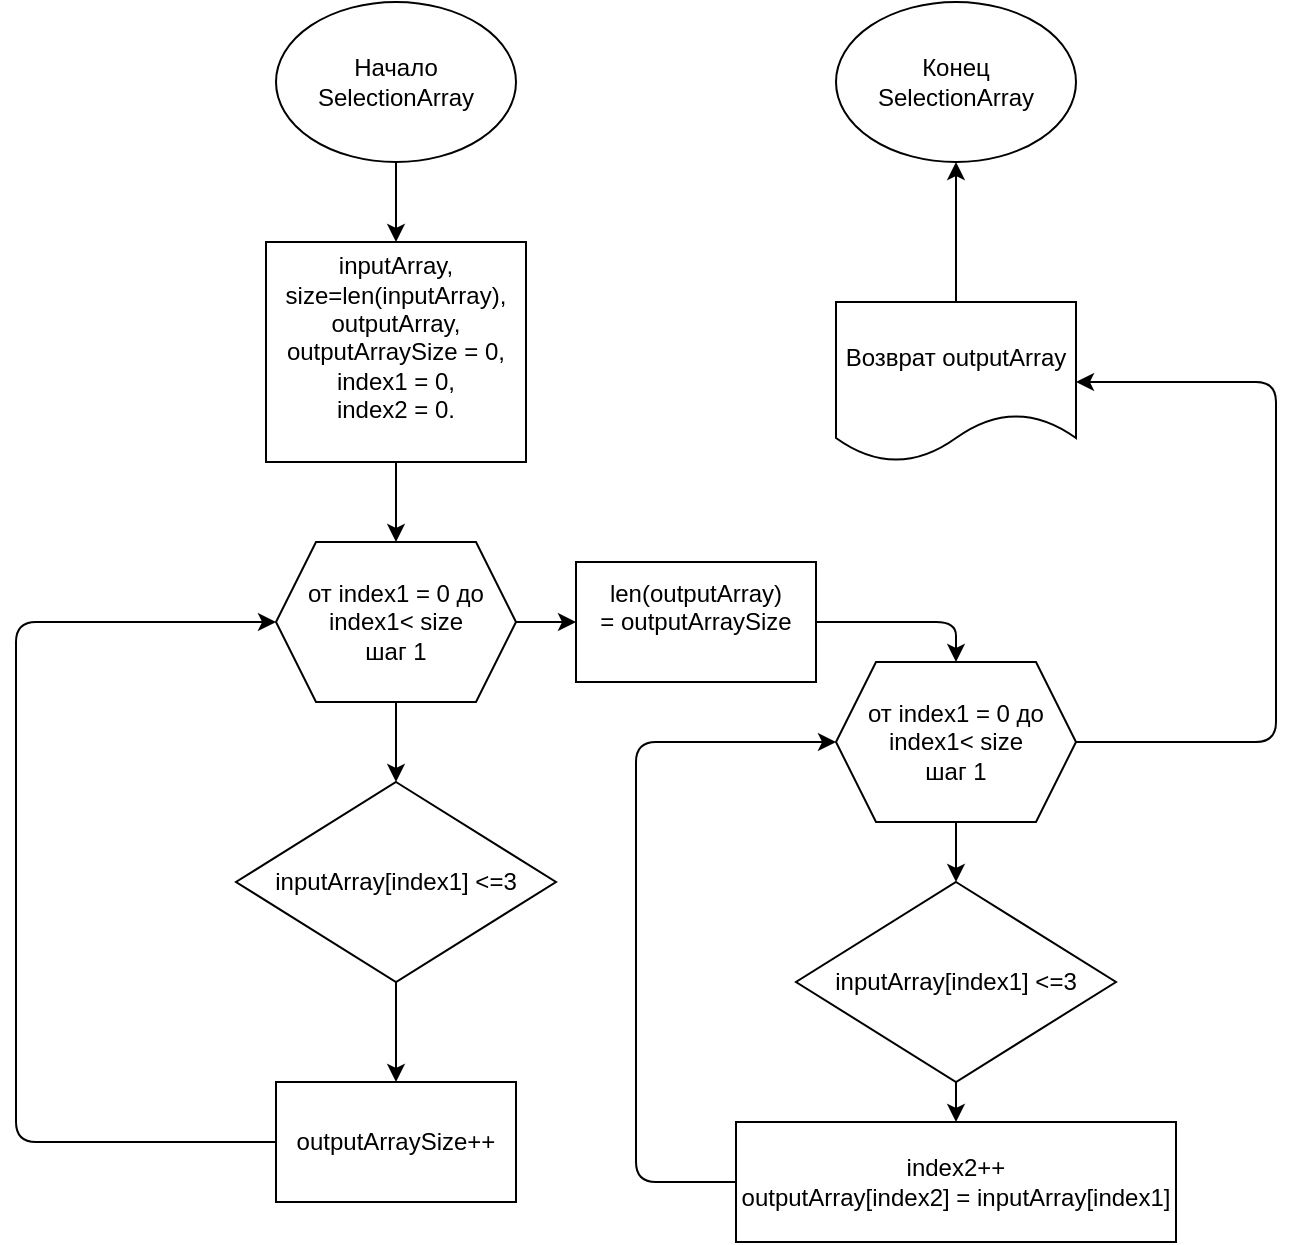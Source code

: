 <mxfile>
    <diagram id="LIwAxrXnvsplDZc6lKfg" name="Страница 1">
        <mxGraphModel dx="880" dy="332" grid="0" gridSize="10" guides="1" tooltips="1" connect="1" arrows="1" fold="1" page="1" pageScale="1" pageWidth="827" pageHeight="1169" math="0" shadow="0">
            <root>
                <mxCell id="0"/>
                <mxCell id="1" parent="0"/>
                <mxCell id="4" style="edgeStyle=none;html=1;exitX=0.5;exitY=1;exitDx=0;exitDy=0;entryX=0.5;entryY=0;entryDx=0;entryDy=0;" edge="1" parent="1" source="2" target="3">
                    <mxGeometry relative="1" as="geometry"/>
                </mxCell>
                <mxCell id="2" value="Начало&lt;br&gt;SelectionArray" style="ellipse;whiteSpace=wrap;html=1;" vertex="1" parent="1">
                    <mxGeometry x="260" y="10" width="120" height="80" as="geometry"/>
                </mxCell>
                <mxCell id="6" style="edgeStyle=none;html=1;exitX=0.5;exitY=1;exitDx=0;exitDy=0;entryX=0.5;entryY=0;entryDx=0;entryDy=0;" edge="1" parent="1" source="3" target="5">
                    <mxGeometry relative="1" as="geometry"/>
                </mxCell>
                <mxCell id="3" value="inputArray,&lt;br&gt;size=len(inputArray),&lt;br&gt;outputArray,&lt;br&gt;outputArraySize = 0,&lt;br&gt;index1 = 0,&lt;br&gt;index2 = 0.&lt;br&gt;&lt;span&gt;&amp;nbsp;&lt;/span&gt;" style="rounded=0;whiteSpace=wrap;html=1;" vertex="1" parent="1">
                    <mxGeometry x="255" y="130" width="130" height="110" as="geometry"/>
                </mxCell>
                <mxCell id="8" style="edgeStyle=none;html=1;exitX=0.5;exitY=1;exitDx=0;exitDy=0;entryX=0.5;entryY=0;entryDx=0;entryDy=0;" edge="1" parent="1" source="5" target="7">
                    <mxGeometry relative="1" as="geometry"/>
                </mxCell>
                <mxCell id="24" style="edgeStyle=none;html=1;exitX=1;exitY=0.5;exitDx=0;exitDy=0;entryX=0;entryY=0.5;entryDx=0;entryDy=0;" edge="1" parent="1" source="5" target="23">
                    <mxGeometry relative="1" as="geometry"/>
                </mxCell>
                <mxCell id="5" value="от index1 = 0 до index1&amp;lt; size&lt;br&gt;шаг 1" style="shape=hexagon;perimeter=hexagonPerimeter2;whiteSpace=wrap;html=1;fixedSize=1;" vertex="1" parent="1">
                    <mxGeometry x="260" y="280" width="120" height="80" as="geometry"/>
                </mxCell>
                <mxCell id="10" style="edgeStyle=none;html=1;exitX=0.5;exitY=1;exitDx=0;exitDy=0;entryX=0.5;entryY=0;entryDx=0;entryDy=0;" edge="1" parent="1" source="7" target="9">
                    <mxGeometry relative="1" as="geometry"/>
                </mxCell>
                <mxCell id="7" value="&lt;span&gt;inputArray[index1] &amp;lt;=3&lt;/span&gt;" style="rhombus;whiteSpace=wrap;html=1;" vertex="1" parent="1">
                    <mxGeometry x="240" y="400" width="160" height="100" as="geometry"/>
                </mxCell>
                <mxCell id="11" style="edgeStyle=none;html=1;entryX=0;entryY=0.5;entryDx=0;entryDy=0;" edge="1" parent="1" source="9" target="5">
                    <mxGeometry relative="1" as="geometry">
                        <Array as="points">
                            <mxPoint x="130" y="580"/>
                            <mxPoint x="130" y="320"/>
                        </Array>
                    </mxGeometry>
                </mxCell>
                <mxCell id="9" value="&lt;span&gt;outputArraySize++&lt;/span&gt;" style="rounded=0;whiteSpace=wrap;html=1;" vertex="1" parent="1">
                    <mxGeometry x="260" y="550" width="120" height="60" as="geometry"/>
                </mxCell>
                <mxCell id="15" style="edgeStyle=none;html=1;exitX=0.5;exitY=1;exitDx=0;exitDy=0;entryX=0.5;entryY=0;entryDx=0;entryDy=0;" edge="1" parent="1" source="12" target="14">
                    <mxGeometry relative="1" as="geometry"/>
                </mxCell>
                <mxCell id="20" style="edgeStyle=none;html=1;exitX=1;exitY=0.5;exitDx=0;exitDy=0;entryX=1;entryY=0.5;entryDx=0;entryDy=0;" edge="1" parent="1" source="12" target="19">
                    <mxGeometry relative="1" as="geometry">
                        <Array as="points">
                            <mxPoint x="760" y="380"/>
                            <mxPoint x="760" y="200"/>
                        </Array>
                    </mxGeometry>
                </mxCell>
                <mxCell id="12" value="от index1 = 0 до index1&amp;lt; size&lt;br&gt;шаг 1" style="shape=hexagon;perimeter=hexagonPerimeter2;whiteSpace=wrap;html=1;fixedSize=1;" vertex="1" parent="1">
                    <mxGeometry x="540" y="340" width="120" height="80" as="geometry"/>
                </mxCell>
                <mxCell id="17" style="edgeStyle=none;html=1;exitX=0.5;exitY=1;exitDx=0;exitDy=0;entryX=0.5;entryY=0;entryDx=0;entryDy=0;" edge="1" parent="1" source="14" target="16">
                    <mxGeometry relative="1" as="geometry"/>
                </mxCell>
                <mxCell id="14" value="&lt;span&gt;inputArray[index1] &amp;lt;=3&lt;/span&gt;" style="rhombus;whiteSpace=wrap;html=1;" vertex="1" parent="1">
                    <mxGeometry x="520" y="450" width="160" height="100" as="geometry"/>
                </mxCell>
                <mxCell id="18" style="edgeStyle=none;html=1;entryX=0;entryY=0.5;entryDx=0;entryDy=0;" edge="1" parent="1" source="16" target="12">
                    <mxGeometry relative="1" as="geometry">
                        <Array as="points">
                            <mxPoint x="440" y="600"/>
                            <mxPoint x="440" y="380"/>
                        </Array>
                    </mxGeometry>
                </mxCell>
                <mxCell id="16" value="&lt;span&gt;index2++&lt;br&gt;outputArray[index2] = inputArray[index1]&lt;/span&gt;" style="rounded=0;whiteSpace=wrap;html=1;" vertex="1" parent="1">
                    <mxGeometry x="490" y="570" width="220" height="60" as="geometry"/>
                </mxCell>
                <mxCell id="22" style="edgeStyle=none;html=1;exitX=0.5;exitY=0;exitDx=0;exitDy=0;entryX=0.5;entryY=1;entryDx=0;entryDy=0;" edge="1" parent="1" source="19" target="21">
                    <mxGeometry relative="1" as="geometry"/>
                </mxCell>
                <mxCell id="19" value="Возврат outputArray" style="shape=document;whiteSpace=wrap;html=1;boundedLbl=1;" vertex="1" parent="1">
                    <mxGeometry x="540" y="160" width="120" height="80" as="geometry"/>
                </mxCell>
                <mxCell id="21" value="Конец&lt;br&gt;SelectionArray" style="ellipse;whiteSpace=wrap;html=1;" vertex="1" parent="1">
                    <mxGeometry x="540" y="10" width="120" height="80" as="geometry"/>
                </mxCell>
                <mxCell id="25" style="edgeStyle=none;html=1;exitX=1;exitY=0.5;exitDx=0;exitDy=0;entryX=0.5;entryY=0;entryDx=0;entryDy=0;" edge="1" parent="1" source="23" target="12">
                    <mxGeometry relative="1" as="geometry">
                        <Array as="points">
                            <mxPoint x="600" y="320"/>
                        </Array>
                    </mxGeometry>
                </mxCell>
                <mxCell id="23" value="&lt;span&gt;len(outputArray) =&amp;nbsp;&lt;/span&gt;outputArraySize&lt;span&gt;&lt;br&gt;&amp;nbsp;&lt;/span&gt;" style="rounded=0;whiteSpace=wrap;html=1;" vertex="1" parent="1">
                    <mxGeometry x="410" y="290" width="120" height="60" as="geometry"/>
                </mxCell>
            </root>
        </mxGraphModel>
    </diagram>
</mxfile>